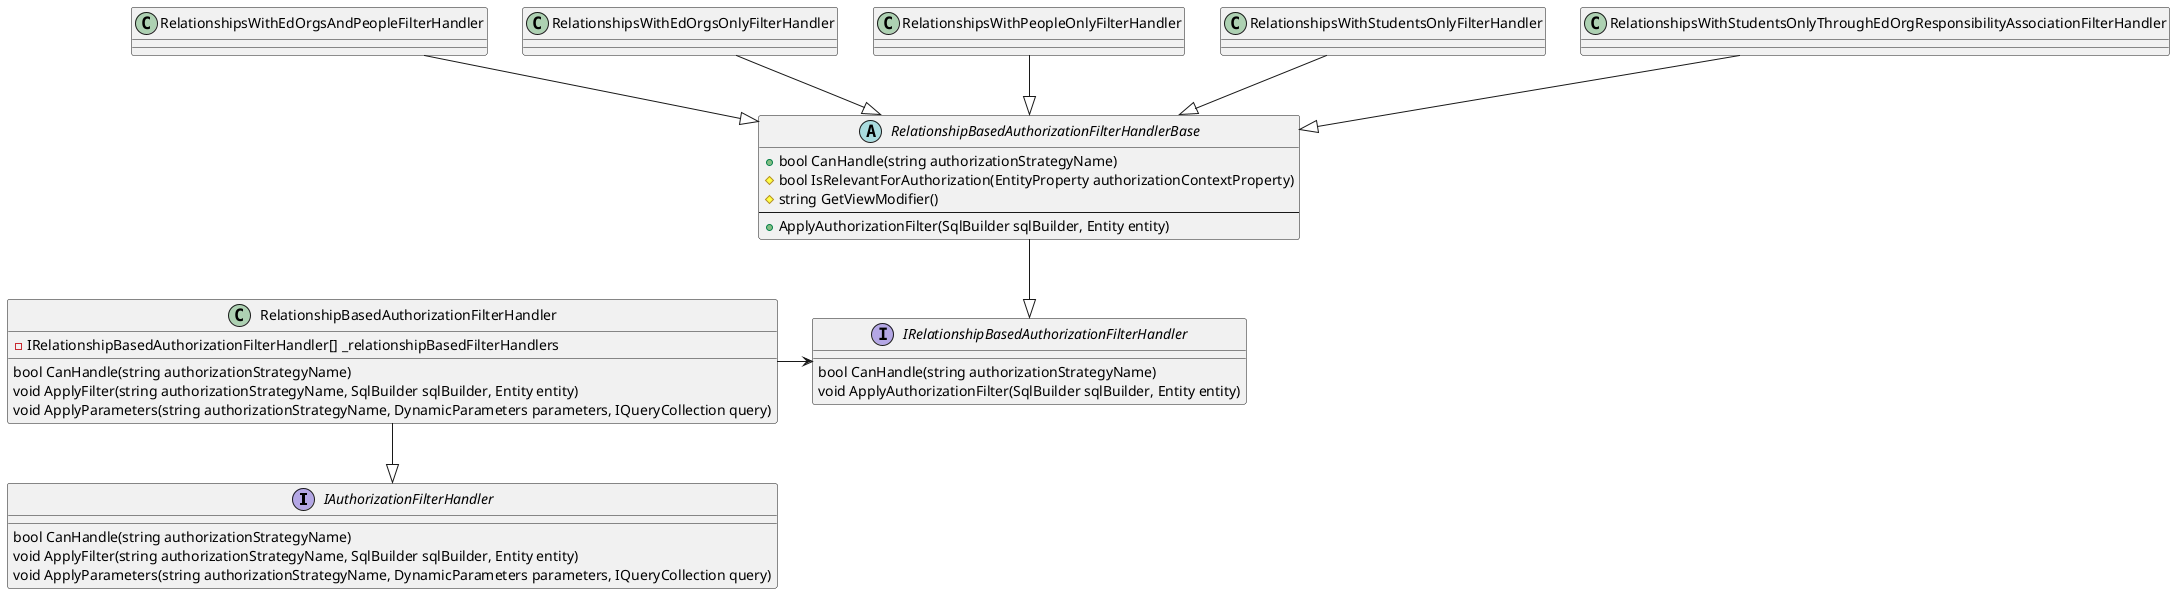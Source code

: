@startuml
interface IAuthorizationFilterHandler {
    bool CanHandle(string authorizationStrategyName)
    void ApplyFilter(string authorizationStrategyName, SqlBuilder sqlBuilder, Entity entity)
    void ApplyParameters(string authorizationStrategyName, DynamicParameters parameters, IQueryCollection query)
}

class RelationshipBasedAuthorizationFilterHandler {
    - IRelationshipBasedAuthorizationFilterHandler[] _relationshipBasedFilterHandlers
    bool CanHandle(string authorizationStrategyName)
    void ApplyFilter(string authorizationStrategyName, SqlBuilder sqlBuilder, Entity entity)
    void ApplyParameters(string authorizationStrategyName, DynamicParameters parameters, IQueryCollection query)
}

RelationshipBasedAuthorizationFilterHandler --|> IAuthorizationFilterHandler

interface IRelationshipBasedAuthorizationFilterHandler {
    bool CanHandle(string authorizationStrategyName)
    void ApplyAuthorizationFilter(SqlBuilder sqlBuilder, Entity entity)
}

RelationshipBasedAuthorizationFilterHandler -> IRelationshipBasedAuthorizationFilterHandler

abstract class RelationshipBasedAuthorizationFilterHandlerBase {
    +bool CanHandle(string authorizationStrategyName)
    #bool IsRelevantForAuthorization(EntityProperty authorizationContextProperty)
    #string GetViewModifier()
    --
    +ApplyAuthorizationFilter(SqlBuilder sqlBuilder, Entity entity)
} 

RelationshipBasedAuthorizationFilterHandlerBase --|> IRelationshipBasedAuthorizationFilterHandler

class RelationshipsWithEdOrgsAndPeopleFilterHandler
RelationshipsWithEdOrgsAndPeopleFilterHandler --|> RelationshipBasedAuthorizationFilterHandlerBase

class RelationshipsWithEdOrgsOnlyFilterHandler
RelationshipsWithEdOrgsOnlyFilterHandler --|> RelationshipBasedAuthorizationFilterHandlerBase

class RelationshipsWithPeopleOnlyFilterHandler
RelationshipsWithPeopleOnlyFilterHandler --|> RelationshipBasedAuthorizationFilterHandlerBase

class RelationshipsWithStudentsOnlyFilterHandler
RelationshipsWithStudentsOnlyFilterHandler --|> RelationshipBasedAuthorizationFilterHandlerBase

class RelationshipsWithStudentsOnlyThroughEdOrgResponsibilityAssociationFilterHandler
RelationshipsWithStudentsOnlyThroughEdOrgResponsibilityAssociationFilterHandler --|> RelationshipBasedAuthorizationFilterHandlerBase



@enduml